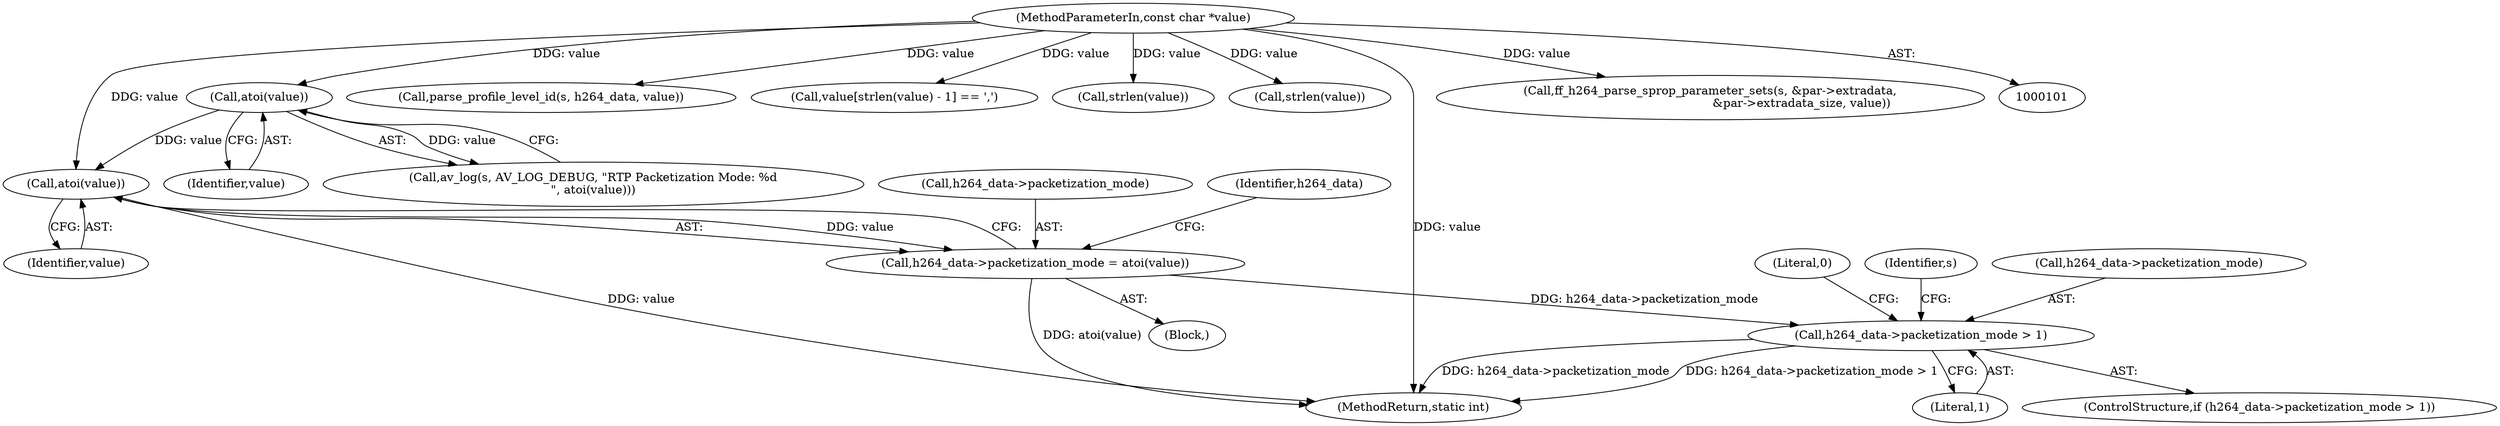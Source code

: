 digraph "0_FFmpeg_c42a1388a6d1bfd8001bf6a4241d8ca27e49326d@pointer" {
"1000130" [label="(Call,atoi(value))"];
"1000124" [label="(Call,atoi(value))"];
"1000106" [label="(MethodParameterIn,const char *value)"];
"1000126" [label="(Call,h264_data->packetization_mode = atoi(value))"];
"1000133" [label="(Call,h264_data->packetization_mode > 1)"];
"1000133" [label="(Call,h264_data->packetization_mode > 1)"];
"1000125" [label="(Identifier,value)"];
"1000218" [label="(Literal,0)"];
"1000154" [label="(Call,parse_profile_level_id(s, h264_data, value))"];
"1000167" [label="(Call,value[strlen(value) - 1] == ',')"];
"1000139" [label="(Identifier,s)"];
"1000171" [label="(Call,strlen(value))"];
"1000130" [label="(Call,atoi(value))"];
"1000127" [label="(Call,h264_data->packetization_mode)"];
"1000119" [label="(Block,)"];
"1000151" [label="(Call,strlen(value))"];
"1000137" [label="(Literal,1)"];
"1000135" [label="(Identifier,h264_data)"];
"1000132" [label="(ControlStructure,if (h264_data->packetization_mode > 1))"];
"1000124" [label="(Call,atoi(value))"];
"1000131" [label="(Identifier,value)"];
"1000219" [label="(MethodReturn,static int)"];
"1000120" [label="(Call,av_log(s, AV_LOG_DEBUG, \"RTP Packetization Mode: %d\n\", atoi(value)))"];
"1000194" [label="(Call,ff_h264_parse_sprop_parameter_sets(s, &par->extradata,\n                                                 &par->extradata_size, value))"];
"1000134" [label="(Call,h264_data->packetization_mode)"];
"1000106" [label="(MethodParameterIn,const char *value)"];
"1000126" [label="(Call,h264_data->packetization_mode = atoi(value))"];
"1000130" -> "1000126"  [label="AST: "];
"1000130" -> "1000131"  [label="CFG: "];
"1000131" -> "1000130"  [label="AST: "];
"1000126" -> "1000130"  [label="CFG: "];
"1000130" -> "1000219"  [label="DDG: value"];
"1000130" -> "1000126"  [label="DDG: value"];
"1000124" -> "1000130"  [label="DDG: value"];
"1000106" -> "1000130"  [label="DDG: value"];
"1000124" -> "1000120"  [label="AST: "];
"1000124" -> "1000125"  [label="CFG: "];
"1000125" -> "1000124"  [label="AST: "];
"1000120" -> "1000124"  [label="CFG: "];
"1000124" -> "1000120"  [label="DDG: value"];
"1000106" -> "1000124"  [label="DDG: value"];
"1000106" -> "1000101"  [label="AST: "];
"1000106" -> "1000219"  [label="DDG: value"];
"1000106" -> "1000151"  [label="DDG: value"];
"1000106" -> "1000154"  [label="DDG: value"];
"1000106" -> "1000167"  [label="DDG: value"];
"1000106" -> "1000171"  [label="DDG: value"];
"1000106" -> "1000194"  [label="DDG: value"];
"1000126" -> "1000119"  [label="AST: "];
"1000127" -> "1000126"  [label="AST: "];
"1000135" -> "1000126"  [label="CFG: "];
"1000126" -> "1000219"  [label="DDG: atoi(value)"];
"1000126" -> "1000133"  [label="DDG: h264_data->packetization_mode"];
"1000133" -> "1000132"  [label="AST: "];
"1000133" -> "1000137"  [label="CFG: "];
"1000134" -> "1000133"  [label="AST: "];
"1000137" -> "1000133"  [label="AST: "];
"1000139" -> "1000133"  [label="CFG: "];
"1000218" -> "1000133"  [label="CFG: "];
"1000133" -> "1000219"  [label="DDG: h264_data->packetization_mode"];
"1000133" -> "1000219"  [label="DDG: h264_data->packetization_mode > 1"];
}
